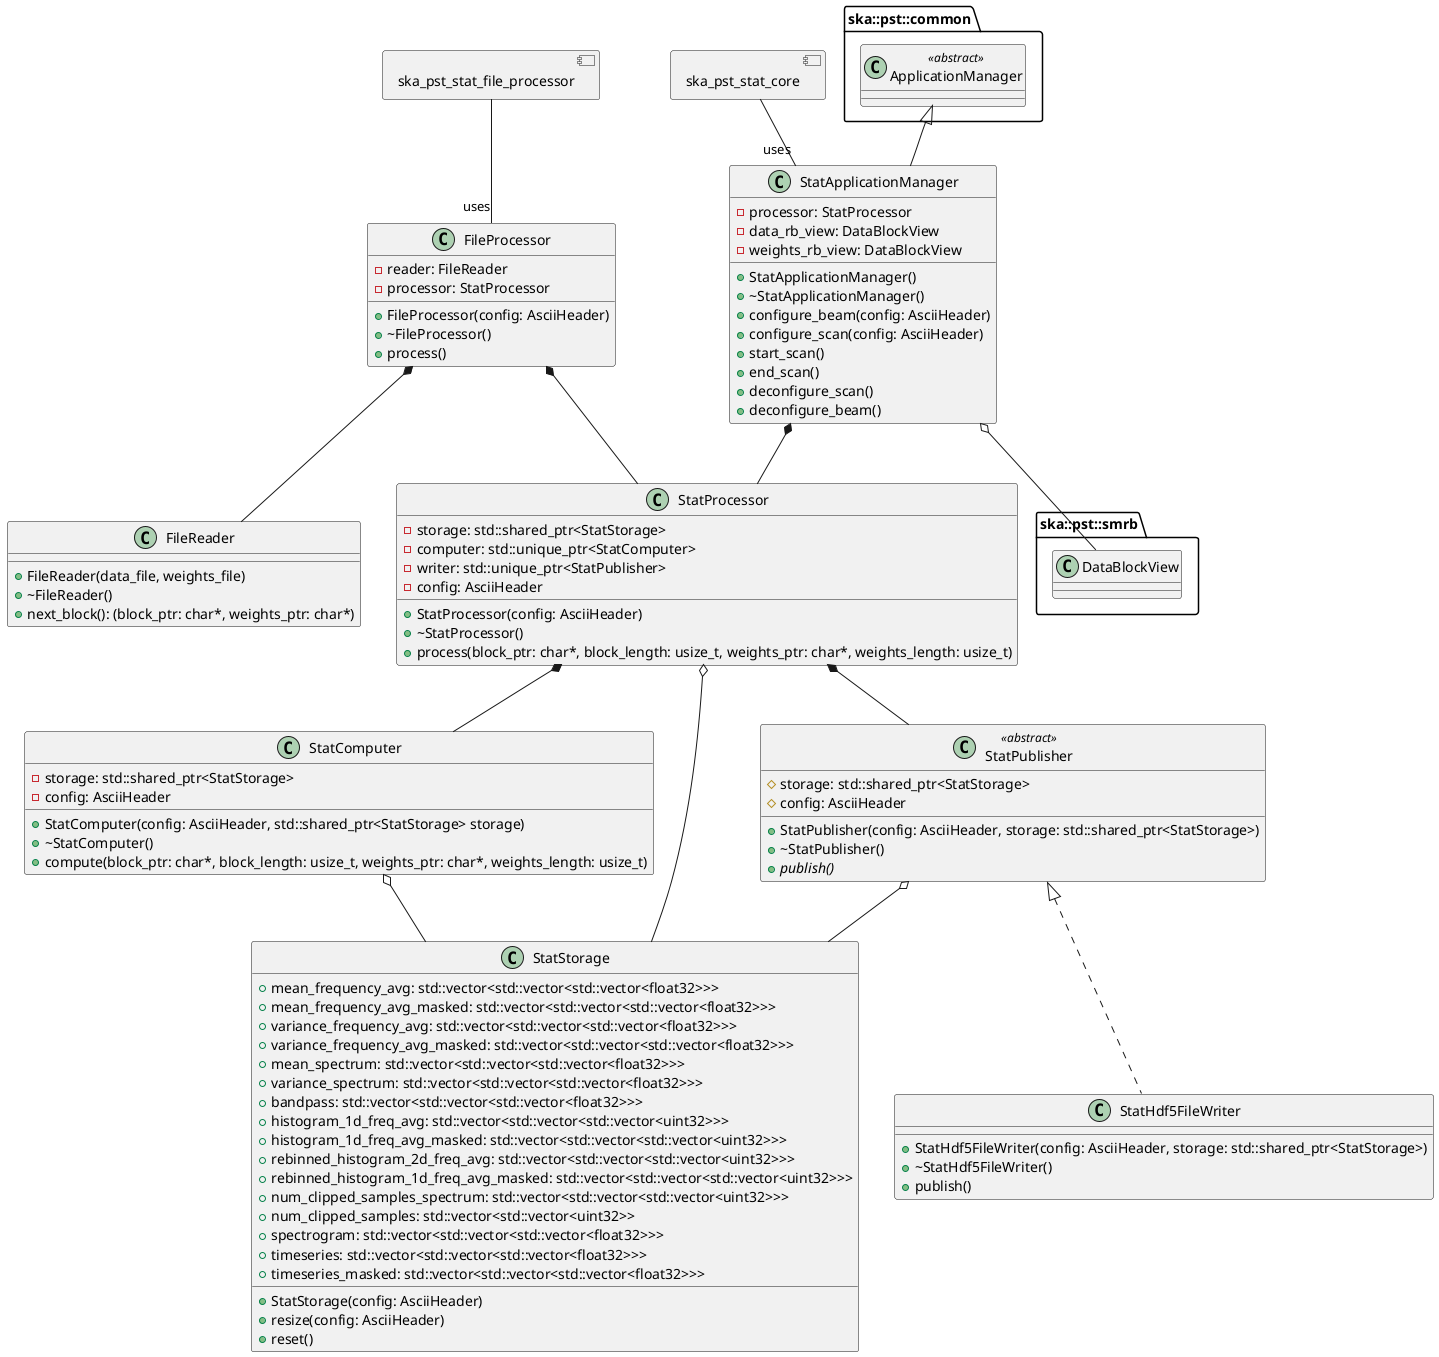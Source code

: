 @startuml PST Stat Class Diagram
allow_mixing

package ska::pst::common {
  class ApplicationManager <<abstract>>

} 
package ska::pst::smrb {
  class DataBlockView
} 

class StatApplicationManager {
  + StatApplicationManager()
  + ~StatApplicationManager()
  + configure_beam(config: AsciiHeader)
  + configure_scan(config: AsciiHeader)
  + start_scan()
  + end_scan()
  + deconfigure_scan()
  + deconfigure_beam()
  - processor: StatProcessor
  - data_rb_view: DataBlockView
  - weights_rb_view: DataBlockView
}

class FileProcessor {
  + FileProcessor(config: AsciiHeader)
  + ~FileProcessor()
  + process()
  - reader: FileReader
  - processor: StatProcessor
}

class FileReader {
  + FileReader(data_file, weights_file)
  + ~FileReader()
  + next_block(): (block_ptr: char*, weights_ptr: char*)
}

class StatProcessor {
  + StatProcessor(config: AsciiHeader)
  + ~StatProcessor()
  + process(block_ptr: char*, block_length: usize_t, weights_ptr: char*, weights_length: usize_t)
  - storage: std::shared_ptr<StatStorage> 
  - computer: std::unique_ptr<StatComputer>
  - writer: std::unique_ptr<StatPublisher>
  - config: AsciiHeader
}

class StatComputer {
  + StatComputer(config: AsciiHeader, std::shared_ptr<StatStorage> storage)
  + ~StatComputer()
  + compute(block_ptr: char*, block_length: usize_t, weights_ptr: char*, weights_length: usize_t)
  - storage: std::shared_ptr<StatStorage> 
  - config: AsciiHeader
}

class StatStorage {
  + StatStorage(config: AsciiHeader)
  + resize(config: AsciiHeader)
  + reset()
  + mean_frequency_avg: std::vector<std::vector<std::vector<float32>>>
  + mean_frequency_avg_masked: std::vector<std::vector<std::vector<float32>>>
  + variance_frequency_avg: std::vector<std::vector<std::vector<float32>>>
  + variance_frequency_avg_masked: std::vector<std::vector<std::vector<float32>>>
  + mean_spectrum: std::vector<std::vector<std::vector<float32>>>
  + variance_spectrum: std::vector<std::vector<std::vector<float32>>>
  + bandpass: std::vector<std::vector<std::vector<float32>>>
  + histogram_1d_freq_avg: std::vector<std::vector<std::vector<uint32>>>
  + histogram_1d_freq_avg_masked: std::vector<std::vector<std::vector<uint32>>>
  + rebinned_histogram_2d_freq_avg: std::vector<std::vector<std::vector<uint32>>>
  + rebinned_histogram_1d_freq_avg_masked: std::vector<std::vector<std::vector<uint32>>>
  + num_clipped_samples_spectrum: std::vector<std::vector<std::vector<uint32>>>
  + num_clipped_samples: std::vector<std::vector<uint32>>
  + spectrogram: std::vector<std::vector<std::vector<float32>>>
  + timeseries: std::vector<std::vector<std::vector<float32>>>
  + timeseries_masked: std::vector<std::vector<std::vector<float32>>>
}

class StatPublisher <<abstract>> {
  # storage: std::shared_ptr<StatStorage>
  # config: AsciiHeader
  + StatPublisher(config: AsciiHeader, storage: std::shared_ptr<StatStorage>)
  + ~StatPublisher()
  {abstract} + publish()
}

class StatHdf5FileWriter implements StatPublisher {
  + StatHdf5FileWriter(config: AsciiHeader, storage: std::shared_ptr<StatStorage>)
  + ~StatHdf5FileWriter()
  + publish()
}

StatProcessor *-- StatComputer
StatProcessor *-- StatPublisher
StatProcessor o-- StatStorage 
StatComputer o-- StatStorage
StatPublisher o-- StatStorage

ApplicationManager <|-- StatApplicationManager
StatApplicationManager o-- DataBlockView
StatApplicationManager *-- StatProcessor

FileProcessor *-- FileReader
FileProcessor *-- StatProcessor

component ska_pst_stat_core
ska_pst_stat_core -- "uses" StatApplicationManager
component ska_pst_stat_file_processor
ska_pst_stat_file_processor -- "uses" FileProcessor

@enduml
